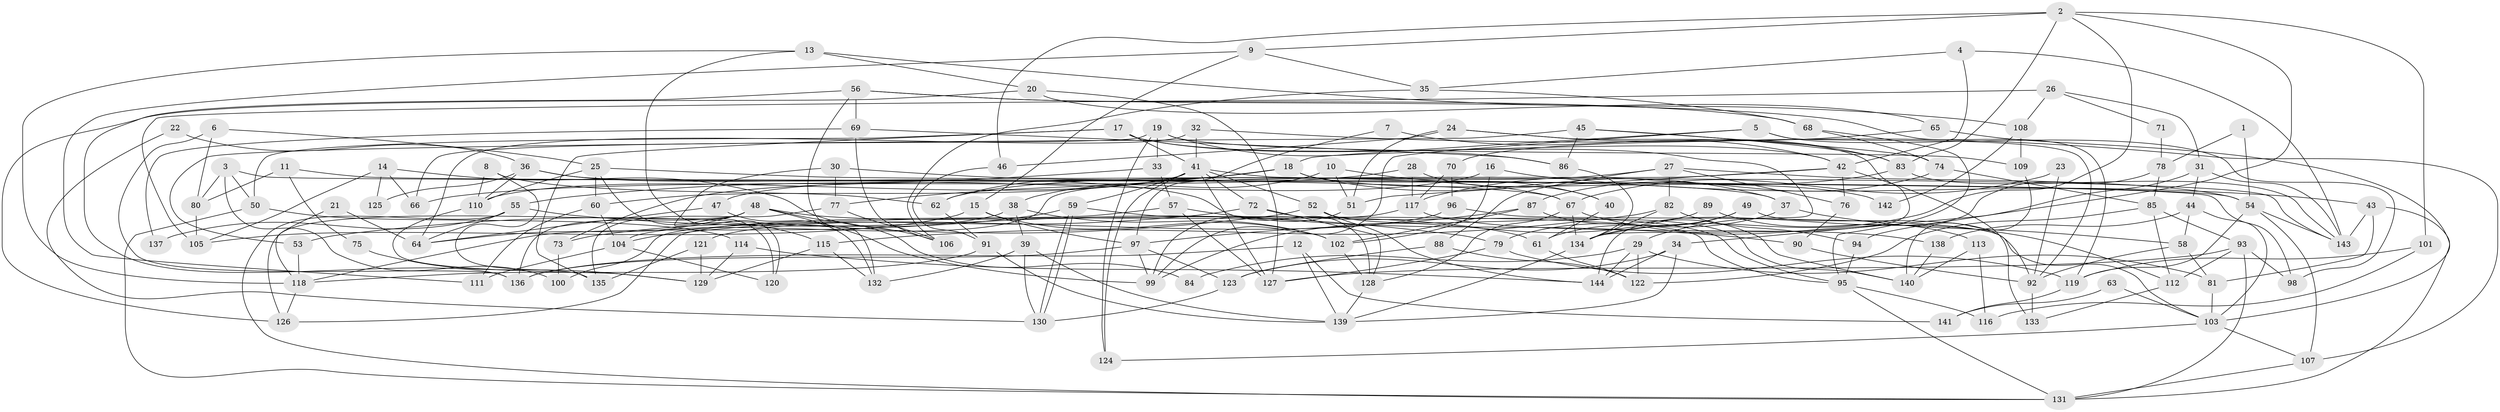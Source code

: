// Generated by graph-tools (version 1.1) at 2025/50/03/09/25 03:50:12]
// undirected, 144 vertices, 288 edges
graph export_dot {
graph [start="1"]
  node [color=gray90,style=filled];
  1;
  2;
  3;
  4;
  5;
  6;
  7;
  8;
  9;
  10;
  11;
  12;
  13;
  14;
  15;
  16;
  17;
  18;
  19;
  20;
  21;
  22;
  23;
  24;
  25;
  26;
  27;
  28;
  29;
  30;
  31;
  32;
  33;
  34;
  35;
  36;
  37;
  38;
  39;
  40;
  41;
  42;
  43;
  44;
  45;
  46;
  47;
  48;
  49;
  50;
  51;
  52;
  53;
  54;
  55;
  56;
  57;
  58;
  59;
  60;
  61;
  62;
  63;
  64;
  65;
  66;
  67;
  68;
  69;
  70;
  71;
  72;
  73;
  74;
  75;
  76;
  77;
  78;
  79;
  80;
  81;
  82;
  83;
  84;
  85;
  86;
  87;
  88;
  89;
  90;
  91;
  92;
  93;
  94;
  95;
  96;
  97;
  98;
  99;
  100;
  101;
  102;
  103;
  104;
  105;
  106;
  107;
  108;
  109;
  110;
  111;
  112;
  113;
  114;
  115;
  116;
  117;
  118;
  119;
  120;
  121;
  122;
  123;
  124;
  125;
  126;
  127;
  128;
  129;
  130;
  131;
  132;
  133;
  134;
  135;
  136;
  137;
  138;
  139;
  140;
  141;
  142;
  143;
  144;
  1 -- 54;
  1 -- 78;
  2 -- 94;
  2 -- 134;
  2 -- 9;
  2 -- 46;
  2 -- 83;
  2 -- 101;
  3 -- 100;
  3 -- 80;
  3 -- 50;
  3 -- 98;
  4 -- 143;
  4 -- 42;
  4 -- 35;
  5 -- 92;
  5 -- 98;
  5 -- 18;
  5 -- 99;
  6 -- 136;
  6 -- 25;
  6 -- 80;
  7 -- 42;
  7 -- 97;
  8 -- 110;
  8 -- 62;
  8 -- 135;
  9 -- 15;
  9 -- 35;
  9 -- 111;
  10 -- 40;
  10 -- 51;
  10 -- 38;
  11 -- 80;
  11 -- 54;
  11 -- 75;
  12 -- 136;
  12 -- 139;
  12 -- 141;
  13 -- 20;
  13 -- 120;
  13 -- 108;
  13 -- 118;
  14 -- 106;
  14 -- 105;
  14 -- 66;
  14 -- 125;
  15 -- 102;
  15 -- 97;
  15 -- 105;
  16 -- 43;
  16 -- 102;
  16 -- 47;
  17 -- 50;
  17 -- 135;
  17 -- 29;
  17 -- 41;
  17 -- 42;
  18 -- 62;
  18 -- 37;
  18 -- 73;
  18 -- 77;
  18 -- 142;
  19 -- 86;
  19 -- 124;
  19 -- 33;
  19 -- 66;
  19 -- 109;
  20 -- 127;
  20 -- 126;
  20 -- 65;
  21 -- 64;
  21 -- 118;
  22 -- 36;
  22 -- 130;
  23 -- 92;
  23 -- 67;
  24 -- 51;
  24 -- 83;
  24 -- 46;
  24 -- 134;
  25 -- 67;
  25 -- 60;
  25 -- 110;
  25 -- 120;
  26 -- 108;
  26 -- 31;
  26 -- 71;
  26 -- 105;
  27 -- 76;
  27 -- 88;
  27 -- 54;
  27 -- 62;
  27 -- 82;
  28 -- 117;
  28 -- 66;
  28 -- 40;
  29 -- 144;
  29 -- 81;
  29 -- 84;
  29 -- 122;
  30 -- 67;
  30 -- 115;
  30 -- 77;
  31 -- 143;
  31 -- 44;
  31 -- 34;
  32 -- 41;
  32 -- 107;
  32 -- 64;
  33 -- 55;
  33 -- 57;
  34 -- 139;
  34 -- 123;
  34 -- 144;
  35 -- 68;
  35 -- 106;
  36 -- 37;
  36 -- 110;
  36 -- 125;
  36 -- 128;
  37 -- 58;
  37 -- 79;
  38 -- 102;
  38 -- 39;
  38 -- 118;
  39 -- 139;
  39 -- 130;
  39 -- 132;
  40 -- 61;
  41 -- 52;
  41 -- 59;
  41 -- 60;
  41 -- 72;
  41 -- 110;
  41 -- 124;
  41 -- 127;
  41 -- 143;
  42 -- 104;
  42 -- 51;
  42 -- 76;
  42 -- 133;
  43 -- 143;
  43 -- 131;
  43 -- 81;
  44 -- 58;
  44 -- 103;
  44 -- 138;
  45 -- 86;
  45 -- 83;
  45 -- 53;
  45 -- 74;
  46 -- 91;
  47 -- 64;
  47 -- 132;
  48 -- 99;
  48 -- 64;
  48 -- 61;
  48 -- 84;
  48 -- 126;
  48 -- 136;
  49 -- 61;
  49 -- 134;
  49 -- 92;
  50 -- 114;
  50 -- 131;
  51 -- 99;
  52 -- 140;
  52 -- 53;
  52 -- 144;
  53 -- 118;
  54 -- 107;
  54 -- 119;
  54 -- 143;
  55 -- 131;
  55 -- 79;
  55 -- 64;
  55 -- 137;
  56 -- 68;
  56 -- 132;
  56 -- 69;
  56 -- 119;
  56 -- 136;
  57 -- 127;
  57 -- 90;
  57 -- 100;
  58 -- 81;
  58 -- 92;
  59 -- 130;
  59 -- 130;
  59 -- 73;
  59 -- 95;
  60 -- 104;
  60 -- 111;
  61 -- 122;
  62 -- 91;
  63 -- 141;
  63 -- 103;
  65 -- 70;
  65 -- 103;
  67 -- 112;
  67 -- 134;
  67 -- 128;
  68 -- 95;
  68 -- 74;
  69 -- 106;
  69 -- 86;
  69 -- 137;
  70 -- 117;
  70 -- 96;
  71 -- 78;
  72 -- 128;
  72 -- 95;
  72 -- 104;
  73 -- 100;
  74 -- 85;
  74 -- 87;
  75 -- 129;
  76 -- 90;
  77 -- 106;
  77 -- 135;
  78 -- 144;
  78 -- 85;
  79 -- 119;
  79 -- 127;
  80 -- 105;
  81 -- 103;
  82 -- 134;
  82 -- 94;
  82 -- 115;
  83 -- 143;
  83 -- 117;
  85 -- 93;
  85 -- 112;
  85 -- 122;
  86 -- 134;
  87 -- 97;
  87 -- 102;
  87 -- 140;
  88 -- 123;
  88 -- 122;
  89 -- 113;
  89 -- 99;
  90 -- 92;
  91 -- 118;
  91 -- 139;
  92 -- 133;
  93 -- 131;
  93 -- 127;
  93 -- 98;
  93 -- 112;
  94 -- 95;
  95 -- 116;
  95 -- 131;
  96 -- 121;
  96 -- 103;
  97 -- 123;
  97 -- 136;
  97 -- 99;
  101 -- 119;
  101 -- 116;
  102 -- 128;
  103 -- 107;
  103 -- 124;
  104 -- 111;
  104 -- 120;
  107 -- 131;
  108 -- 109;
  108 -- 142;
  109 -- 140;
  110 -- 129;
  112 -- 133;
  113 -- 140;
  113 -- 116;
  114 -- 129;
  114 -- 144;
  115 -- 132;
  115 -- 129;
  117 -- 126;
  117 -- 138;
  118 -- 126;
  119 -- 141;
  121 -- 129;
  121 -- 135;
  123 -- 130;
  128 -- 139;
  134 -- 139;
  138 -- 140;
}
